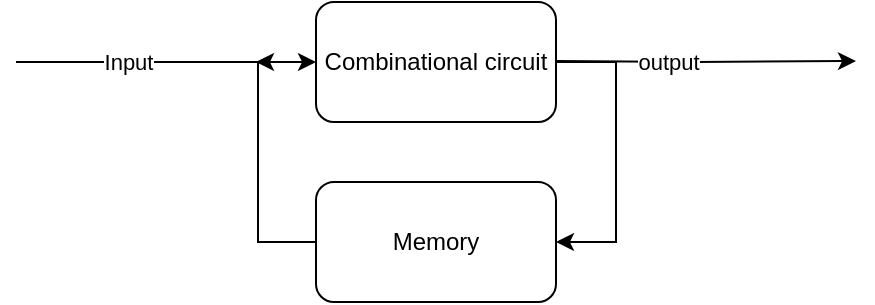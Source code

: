 <mxfile version="21.2.9" type="github">
  <diagram name="Page-1" id="4VXQT9xs7OvDDJhdbD5c">
    <mxGraphModel dx="1020" dy="1108" grid="1" gridSize="10" guides="1" tooltips="1" connect="1" arrows="1" fold="1" page="1" pageScale="1" pageWidth="827" pageHeight="1169" math="0" shadow="0">
      <root>
        <mxCell id="0" />
        <mxCell id="1" parent="0" />
        <mxCell id="y34ZD8YPaEnMjfiaR_Mh-10" style="edgeStyle=orthogonalEdgeStyle;rounded=0;orthogonalLoop=1;jettySize=auto;html=1;exitX=1;exitY=0.5;exitDx=0;exitDy=0;entryX=1;entryY=0.5;entryDx=0;entryDy=0;" edge="1" parent="1" source="y34ZD8YPaEnMjfiaR_Mh-1" target="y34ZD8YPaEnMjfiaR_Mh-9">
          <mxGeometry relative="1" as="geometry">
            <Array as="points">
              <mxPoint x="500" y="570" />
              <mxPoint x="500" y="660" />
            </Array>
          </mxGeometry>
        </mxCell>
        <mxCell id="y34ZD8YPaEnMjfiaR_Mh-1" value="Combinational circuit" style="rounded=1;whiteSpace=wrap;html=1;" vertex="1" parent="1">
          <mxGeometry x="350" y="540" width="120" height="60" as="geometry" />
        </mxCell>
        <mxCell id="y34ZD8YPaEnMjfiaR_Mh-2" value="" style="endArrow=classic;html=1;rounded=0;entryX=0;entryY=0.5;entryDx=0;entryDy=0;" edge="1" parent="1" target="y34ZD8YPaEnMjfiaR_Mh-1">
          <mxGeometry width="50" height="50" relative="1" as="geometry">
            <mxPoint x="200" y="570" as="sourcePoint" />
            <mxPoint x="440" y="540" as="targetPoint" />
          </mxGeometry>
        </mxCell>
        <mxCell id="y34ZD8YPaEnMjfiaR_Mh-3" value="Input" style="edgeLabel;html=1;align=center;verticalAlign=middle;resizable=0;points=[];" vertex="1" connectable="0" parent="y34ZD8YPaEnMjfiaR_Mh-2">
          <mxGeometry x="-0.253" relative="1" as="geometry">
            <mxPoint as="offset" />
          </mxGeometry>
        </mxCell>
        <mxCell id="y34ZD8YPaEnMjfiaR_Mh-4" value="" style="endArrow=classic;html=1;rounded=0;entryX=0;entryY=0.5;entryDx=0;entryDy=0;" edge="1" parent="1">
          <mxGeometry width="50" height="50" relative="1" as="geometry">
            <mxPoint x="470" y="569.5" as="sourcePoint" />
            <mxPoint x="620" y="569.5" as="targetPoint" />
            <Array as="points">
              <mxPoint x="540" y="570" />
            </Array>
          </mxGeometry>
        </mxCell>
        <mxCell id="y34ZD8YPaEnMjfiaR_Mh-5" value="output" style="edgeLabel;html=1;align=center;verticalAlign=middle;resizable=0;points=[];" vertex="1" connectable="0" parent="y34ZD8YPaEnMjfiaR_Mh-4">
          <mxGeometry x="-0.253" relative="1" as="geometry">
            <mxPoint as="offset" />
          </mxGeometry>
        </mxCell>
        <mxCell id="y34ZD8YPaEnMjfiaR_Mh-11" style="edgeStyle=orthogonalEdgeStyle;rounded=0;orthogonalLoop=1;jettySize=auto;html=1;exitX=0;exitY=0.5;exitDx=0;exitDy=0;" edge="1" parent="1" source="y34ZD8YPaEnMjfiaR_Mh-9">
          <mxGeometry relative="1" as="geometry">
            <mxPoint x="320" y="570" as="targetPoint" />
            <Array as="points">
              <mxPoint x="321" y="660" />
            </Array>
          </mxGeometry>
        </mxCell>
        <mxCell id="y34ZD8YPaEnMjfiaR_Mh-9" value="Memory" style="rounded=1;whiteSpace=wrap;html=1;" vertex="1" parent="1">
          <mxGeometry x="350" y="630" width="120" height="60" as="geometry" />
        </mxCell>
      </root>
    </mxGraphModel>
  </diagram>
</mxfile>
